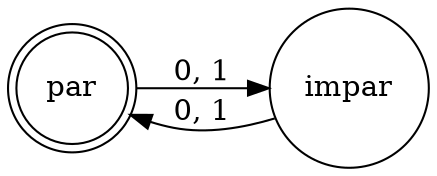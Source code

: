 digraph finite_state_machine {
rankdir=LR;
size="8,5"
node [shape = doublecircle]; par ;
node [shape = circle];
par -> impar [label = "0, 1"];
impar -> par [label = "0, 1"];
}